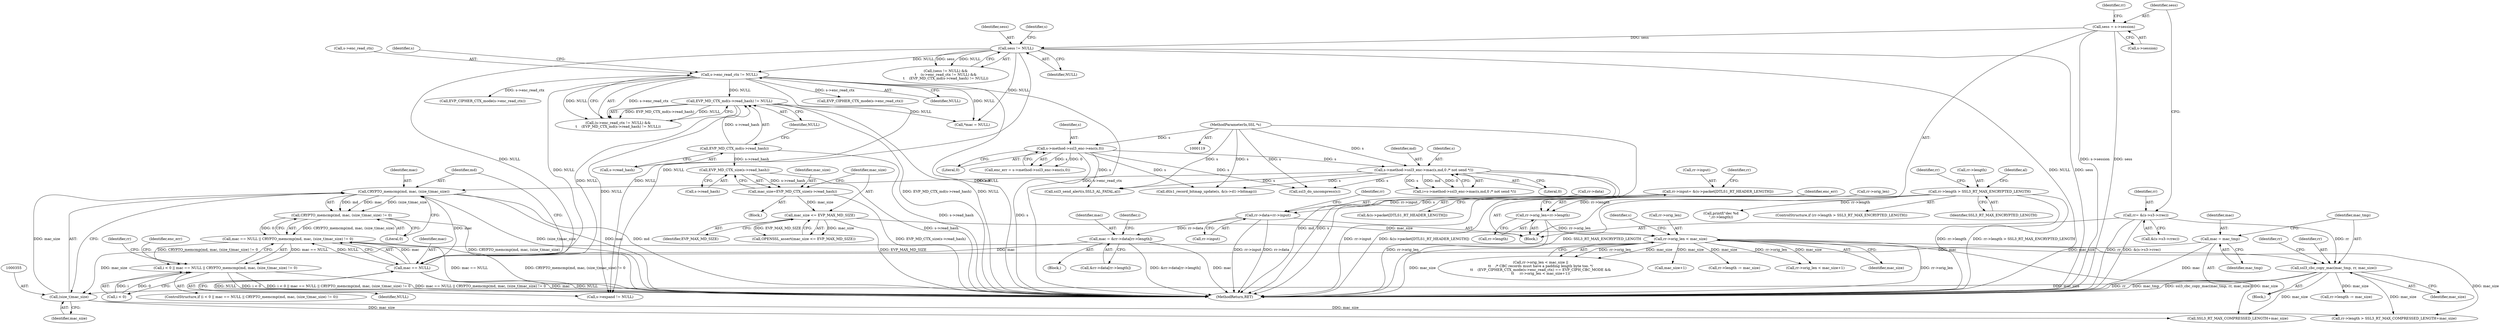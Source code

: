 digraph "0_openssl_103b171d8fc282ef435f8de9afbf7782e312961f_2@API" {
"1000351" [label="(Call,CRYPTO_memcmp(md, mac, (size_t)mac_size))"];
"1000337" [label="(Call,s->method->ssl3_enc->mac(s,md,0 /* not send */))"];
"1000182" [label="(Call,s->method->ssl3_enc->enc(s,0))"];
"1000120" [label="(MethodParameterIn,SSL *s)"];
"1000347" [label="(Call,mac == NULL)"];
"1000325" [label="(Call,mac = &rr->data[rr->length])"];
"1000166" [label="(Call,rr->data=rr->input)"];
"1000142" [label="(Call,rr->input= &(s->packet[DTLS1_RT_HEADER_LENGTH]))"];
"1000306" [label="(Call,mac = mac_tmp)"];
"1000238" [label="(Call,sess != NULL)"];
"1000137" [label="(Call,sess = s->session)"];
"1000247" [label="(Call,EVP_MD_CTX_md(s->read_hash) != NULL)"];
"1000248" [label="(Call,EVP_MD_CTX_md(s->read_hash))"];
"1000242" [label="(Call,s->enc_read_ctx != NULL)"];
"1000354" [label="(Call,(size_t)mac_size)"];
"1000271" [label="(Call,rr->orig_len < mac_size)"];
"1000173" [label="(Call,rr->orig_len=rr->length)"];
"1000153" [label="(Call,rr->length > SSL3_RT_MAX_ENCRYPTED_LENGTH)"];
"1000266" [label="(Call,mac_size <= EVP_MAX_MD_SIZE)"];
"1000259" [label="(Call,mac_size=EVP_MD_CTX_size(s->read_hash))"];
"1000261" [label="(Call,EVP_MD_CTX_size(s->read_hash))"];
"1000309" [label="(Call,ssl3_cbc_copy_mac(mac_tmp, rr, mac_size))"];
"1000129" [label="(Call,rr= &(s->s3->rrec))"];
"1000350" [label="(Call,CRYPTO_memcmp(md, mac, (size_t)mac_size) != 0)"];
"1000346" [label="(Call,mac == NULL || CRYPTO_memcmp(md, mac, (size_t)mac_size) != 0)"];
"1000342" [label="(Call,i < 0 || mac == NULL || CRYPTO_memcmp(md, mac, (size_t)mac_size) != 0)"];
"1000283" [label="(Call,rr->orig_len < mac_size+1)"];
"1000465" [label="(MethodReturn,RET)"];
"1000177" [label="(Call,rr->length)"];
"1000241" [label="(Call,(s->enc_read_ctx != NULL) &&\n\t    (EVP_MD_CTX_md(s->read_hash) != NULL))"];
"1000275" [label="(Identifier,mac_size)"];
"1000359" [label="(Identifier,enc_err)"];
"1000137" [label="(Call,sess = s->session)"];
"1000252" [label="(Identifier,NULL)"];
"1000367" [label="(Call,SSL3_RT_MAX_COMPRESSED_LENGTH+mac_size)"];
"1000458" [label="(Call,ssl3_send_alert(s,SSL3_AL_FATAL,al))"];
"1000166" [label="(Call,rr->data=rr->input)"];
"1000357" [label="(Literal,0)"];
"1000335" [label="(Call,i=s->method->ssl3_enc->mac(s,md,0 /* not send */))"];
"1000250" [label="(Identifier,s)"];
"1000272" [label="(Call,rr->orig_len)"];
"1000129" [label="(Call,rr= &(s->s3->rrec))"];
"1000183" [label="(Identifier,s)"];
"1000201" [label="(Call,printf(\"dec %d\n\",rr->length))"];
"1000139" [label="(Call,s->session)"];
"1000260" [label="(Identifier,mac_size)"];
"1000175" [label="(Identifier,rr)"];
"1000180" [label="(Call,enc_err = s->method->ssl3_enc->enc(s,0))"];
"1000312" [label="(Identifier,mac_size)"];
"1000268" [label="(Identifier,EVP_MAX_MD_SIZE)"];
"1000325" [label="(Call,mac = &rr->data[rr->length])"];
"1000308" [label="(Identifier,mac_tmp)"];
"1000246" [label="(Identifier,NULL)"];
"1000181" [label="(Identifier,enc_err)"];
"1000131" [label="(Call,&(s->s3->rrec))"];
"1000270" [label="(Call,rr->orig_len < mac_size ||\n\t\t    /* CBC records must have a padding length byte too. */\n\t\t    (EVP_CIPHER_CTX_mode(s->enc_read_ctx) == EVP_CIPH_CBC_MODE &&\n\t\t     rr->orig_len < mac_size+1))"];
"1000339" [label="(Identifier,md)"];
"1000173" [label="(Call,rr->orig_len=rr->length)"];
"1000336" [label="(Identifier,i)"];
"1000265" [label="(Call,OPENSSL_assert(mac_size <= EVP_MAX_MD_SIZE))"];
"1000168" [label="(Identifier,rr)"];
"1000152" [label="(ControlStructure,if (rr->length > SSL3_RT_MAX_ENCRYPTED_LENGTH))"];
"1000253" [label="(Block,)"];
"1000120" [label="(MethodParameterIn,SSL *s)"];
"1000261" [label="(Call,EVP_MD_CTX_size(s->read_hash))"];
"1000327" [label="(Call,&rr->data[rr->length])"];
"1000138" [label="(Identifier,sess)"];
"1000157" [label="(Identifier,SSL3_RT_MAX_ENCRYPTED_LENGTH)"];
"1000341" [label="(ControlStructure,if (i < 0 || mac == NULL || CRYPTO_memcmp(md, mac, (size_t)mac_size) != 0))"];
"1000144" [label="(Identifier,rr)"];
"1000259" [label="(Call,mac_size=EVP_MD_CTX_size(s->read_hash))"];
"1000306" [label="(Call,mac = mac_tmp)"];
"1000352" [label="(Identifier,md)"];
"1000242" [label="(Call,s->enc_read_ctx != NULL)"];
"1000326" [label="(Identifier,mac)"];
"1000153" [label="(Call,rr->length > SSL3_RT_MAX_ENCRYPTED_LENGTH)"];
"1000350" [label="(Call,CRYPTO_memcmp(md, mac, (size_t)mac_size) != 0)"];
"1000300" [label="(Call,EVP_CIPHER_CTX_mode(s->enc_read_ctx))"];
"1000287" [label="(Call,mac_size+1)"];
"1000154" [label="(Call,rr->length)"];
"1000305" [label="(Block,)"];
"1000143" [label="(Call,rr->input)"];
"1000267" [label="(Identifier,mac_size)"];
"1000184" [label="(Literal,0)"];
"1000309" [label="(Call,ssl3_cbc_copy_mac(mac_tmp, rr, mac_size))"];
"1000343" [label="(Call,i < 0)"];
"1000342" [label="(Call,i < 0 || mac == NULL || CRYPTO_memcmp(md, mac, (size_t)mac_size) != 0)"];
"1000155" [label="(Identifier,rr)"];
"1000337" [label="(Call,s->method->ssl3_enc->mac(s,md,0 /* not send */))"];
"1000447" [label="(Call,dtls1_record_bitmap_update(s, &(s->d1->bitmap)))"];
"1000142" [label="(Call,rr->input= &(s->packet[DTLS1_RT_HEADER_LENGTH]))"];
"1000266" [label="(Call,mac_size <= EVP_MAX_MD_SIZE)"];
"1000240" [label="(Identifier,NULL)"];
"1000315" [label="(Identifier,rr)"];
"1000248" [label="(Call,EVP_MD_CTX_md(s->read_hash))"];
"1000244" [label="(Identifier,s)"];
"1000363" [label="(Call,rr->length > SSL3_RT_MAX_COMPRESSED_LENGTH+mac_size)"];
"1000170" [label="(Call,rr->input)"];
"1000146" [label="(Call,&(s->packet[DTLS1_RT_HEADER_LENGTH]))"];
"1000351" [label="(Call,CRYPTO_memcmp(md, mac, (size_t)mac_size))"];
"1000121" [label="(Block,)"];
"1000346" [label="(Call,mac == NULL || CRYPTO_memcmp(md, mac, (size_t)mac_size) != 0)"];
"1000349" [label="(Identifier,NULL)"];
"1000271" [label="(Call,rr->orig_len < mac_size)"];
"1000238" [label="(Call,sess != NULL)"];
"1000365" [label="(Identifier,rr)"];
"1000391" [label="(Call,s->expand != NULL)"];
"1000320" [label="(Call,rr->length -= mac_size)"];
"1000347" [label="(Call,mac == NULL)"];
"1000262" [label="(Call,s->read_hash)"];
"1000255" [label="(Call,*mac = NULL)"];
"1000338" [label="(Identifier,s)"];
"1000239" [label="(Identifier,sess)"];
"1000280" [label="(Identifier,s)"];
"1000348" [label="(Identifier,mac)"];
"1000313" [label="(Call,rr->length -= mac_size)"];
"1000247" [label="(Call,EVP_MD_CTX_md(s->read_hash) != NULL)"];
"1000354" [label="(Call,(size_t)mac_size)"];
"1000182" [label="(Call,s->method->ssl3_enc->enc(s,0))"];
"1000174" [label="(Call,rr->orig_len)"];
"1000311" [label="(Identifier,rr)"];
"1000130" [label="(Identifier,rr)"];
"1000249" [label="(Call,s->read_hash)"];
"1000413" [label="(Call,ssl3_do_uncompress(s))"];
"1000356" [label="(Identifier,mac_size)"];
"1000237" [label="(Call,(sess != NULL) &&\n\t    (s->enc_read_ctx != NULL) &&\n\t    (EVP_MD_CTX_md(s->read_hash) != NULL))"];
"1000319" [label="(Block,)"];
"1000243" [label="(Call,s->enc_read_ctx)"];
"1000340" [label="(Literal,0)"];
"1000278" [label="(Call,EVP_CIPHER_CTX_mode(s->enc_read_ctx))"];
"1000353" [label="(Identifier,mac)"];
"1000307" [label="(Identifier,mac)"];
"1000160" [label="(Identifier,al)"];
"1000167" [label="(Call,rr->data)"];
"1000310" [label="(Identifier,mac_tmp)"];
"1000351" -> "1000350"  [label="AST: "];
"1000351" -> "1000354"  [label="CFG: "];
"1000352" -> "1000351"  [label="AST: "];
"1000353" -> "1000351"  [label="AST: "];
"1000354" -> "1000351"  [label="AST: "];
"1000357" -> "1000351"  [label="CFG: "];
"1000351" -> "1000465"  [label="DDG: mac"];
"1000351" -> "1000465"  [label="DDG: md"];
"1000351" -> "1000465"  [label="DDG: (size_t)mac_size"];
"1000351" -> "1000350"  [label="DDG: md"];
"1000351" -> "1000350"  [label="DDG: mac"];
"1000351" -> "1000350"  [label="DDG: (size_t)mac_size"];
"1000337" -> "1000351"  [label="DDG: md"];
"1000347" -> "1000351"  [label="DDG: mac"];
"1000354" -> "1000351"  [label="DDG: mac_size"];
"1000337" -> "1000335"  [label="AST: "];
"1000337" -> "1000340"  [label="CFG: "];
"1000338" -> "1000337"  [label="AST: "];
"1000339" -> "1000337"  [label="AST: "];
"1000340" -> "1000337"  [label="AST: "];
"1000335" -> "1000337"  [label="CFG: "];
"1000337" -> "1000465"  [label="DDG: md"];
"1000337" -> "1000465"  [label="DDG: s"];
"1000337" -> "1000335"  [label="DDG: s"];
"1000337" -> "1000335"  [label="DDG: md"];
"1000337" -> "1000335"  [label="DDG: 0"];
"1000182" -> "1000337"  [label="DDG: s"];
"1000120" -> "1000337"  [label="DDG: s"];
"1000337" -> "1000413"  [label="DDG: s"];
"1000337" -> "1000447"  [label="DDG: s"];
"1000337" -> "1000458"  [label="DDG: s"];
"1000182" -> "1000180"  [label="AST: "];
"1000182" -> "1000184"  [label="CFG: "];
"1000183" -> "1000182"  [label="AST: "];
"1000184" -> "1000182"  [label="AST: "];
"1000180" -> "1000182"  [label="CFG: "];
"1000182" -> "1000465"  [label="DDG: s"];
"1000182" -> "1000180"  [label="DDG: s"];
"1000182" -> "1000180"  [label="DDG: 0"];
"1000120" -> "1000182"  [label="DDG: s"];
"1000182" -> "1000413"  [label="DDG: s"];
"1000182" -> "1000447"  [label="DDG: s"];
"1000182" -> "1000458"  [label="DDG: s"];
"1000120" -> "1000119"  [label="AST: "];
"1000120" -> "1000465"  [label="DDG: s"];
"1000120" -> "1000413"  [label="DDG: s"];
"1000120" -> "1000447"  [label="DDG: s"];
"1000120" -> "1000458"  [label="DDG: s"];
"1000347" -> "1000346"  [label="AST: "];
"1000347" -> "1000349"  [label="CFG: "];
"1000348" -> "1000347"  [label="AST: "];
"1000349" -> "1000347"  [label="AST: "];
"1000352" -> "1000347"  [label="CFG: "];
"1000346" -> "1000347"  [label="CFG: "];
"1000347" -> "1000465"  [label="DDG: NULL"];
"1000347" -> "1000465"  [label="DDG: mac"];
"1000347" -> "1000346"  [label="DDG: mac"];
"1000347" -> "1000346"  [label="DDG: NULL"];
"1000325" -> "1000347"  [label="DDG: mac"];
"1000306" -> "1000347"  [label="DDG: mac"];
"1000238" -> "1000347"  [label="DDG: NULL"];
"1000247" -> "1000347"  [label="DDG: NULL"];
"1000242" -> "1000347"  [label="DDG: NULL"];
"1000347" -> "1000391"  [label="DDG: NULL"];
"1000325" -> "1000319"  [label="AST: "];
"1000325" -> "1000327"  [label="CFG: "];
"1000326" -> "1000325"  [label="AST: "];
"1000327" -> "1000325"  [label="AST: "];
"1000336" -> "1000325"  [label="CFG: "];
"1000325" -> "1000465"  [label="DDG: mac"];
"1000325" -> "1000465"  [label="DDG: &rr->data[rr->length]"];
"1000166" -> "1000325"  [label="DDG: rr->data"];
"1000166" -> "1000121"  [label="AST: "];
"1000166" -> "1000170"  [label="CFG: "];
"1000167" -> "1000166"  [label="AST: "];
"1000170" -> "1000166"  [label="AST: "];
"1000175" -> "1000166"  [label="CFG: "];
"1000166" -> "1000465"  [label="DDG: rr->data"];
"1000166" -> "1000465"  [label="DDG: rr->input"];
"1000142" -> "1000166"  [label="DDG: rr->input"];
"1000142" -> "1000121"  [label="AST: "];
"1000142" -> "1000146"  [label="CFG: "];
"1000143" -> "1000142"  [label="AST: "];
"1000146" -> "1000142"  [label="AST: "];
"1000155" -> "1000142"  [label="CFG: "];
"1000142" -> "1000465"  [label="DDG: rr->input"];
"1000142" -> "1000465"  [label="DDG: &(s->packet[DTLS1_RT_HEADER_LENGTH])"];
"1000306" -> "1000305"  [label="AST: "];
"1000306" -> "1000308"  [label="CFG: "];
"1000307" -> "1000306"  [label="AST: "];
"1000308" -> "1000306"  [label="AST: "];
"1000310" -> "1000306"  [label="CFG: "];
"1000306" -> "1000465"  [label="DDG: mac"];
"1000238" -> "1000237"  [label="AST: "];
"1000238" -> "1000240"  [label="CFG: "];
"1000239" -> "1000238"  [label="AST: "];
"1000240" -> "1000238"  [label="AST: "];
"1000244" -> "1000238"  [label="CFG: "];
"1000237" -> "1000238"  [label="CFG: "];
"1000238" -> "1000465"  [label="DDG: sess"];
"1000238" -> "1000465"  [label="DDG: NULL"];
"1000238" -> "1000237"  [label="DDG: sess"];
"1000238" -> "1000237"  [label="DDG: NULL"];
"1000137" -> "1000238"  [label="DDG: sess"];
"1000238" -> "1000242"  [label="DDG: NULL"];
"1000238" -> "1000255"  [label="DDG: NULL"];
"1000238" -> "1000391"  [label="DDG: NULL"];
"1000137" -> "1000121"  [label="AST: "];
"1000137" -> "1000139"  [label="CFG: "];
"1000138" -> "1000137"  [label="AST: "];
"1000139" -> "1000137"  [label="AST: "];
"1000144" -> "1000137"  [label="CFG: "];
"1000137" -> "1000465"  [label="DDG: s->session"];
"1000137" -> "1000465"  [label="DDG: sess"];
"1000247" -> "1000241"  [label="AST: "];
"1000247" -> "1000252"  [label="CFG: "];
"1000248" -> "1000247"  [label="AST: "];
"1000252" -> "1000247"  [label="AST: "];
"1000241" -> "1000247"  [label="CFG: "];
"1000247" -> "1000465"  [label="DDG: EVP_MD_CTX_md(s->read_hash)"];
"1000247" -> "1000465"  [label="DDG: NULL"];
"1000247" -> "1000241"  [label="DDG: EVP_MD_CTX_md(s->read_hash)"];
"1000247" -> "1000241"  [label="DDG: NULL"];
"1000248" -> "1000247"  [label="DDG: s->read_hash"];
"1000242" -> "1000247"  [label="DDG: NULL"];
"1000247" -> "1000255"  [label="DDG: NULL"];
"1000247" -> "1000391"  [label="DDG: NULL"];
"1000248" -> "1000249"  [label="CFG: "];
"1000249" -> "1000248"  [label="AST: "];
"1000252" -> "1000248"  [label="CFG: "];
"1000248" -> "1000465"  [label="DDG: s->read_hash"];
"1000248" -> "1000261"  [label="DDG: s->read_hash"];
"1000242" -> "1000241"  [label="AST: "];
"1000242" -> "1000246"  [label="CFG: "];
"1000243" -> "1000242"  [label="AST: "];
"1000246" -> "1000242"  [label="AST: "];
"1000250" -> "1000242"  [label="CFG: "];
"1000241" -> "1000242"  [label="CFG: "];
"1000242" -> "1000465"  [label="DDG: NULL"];
"1000242" -> "1000465"  [label="DDG: s->enc_read_ctx"];
"1000242" -> "1000241"  [label="DDG: s->enc_read_ctx"];
"1000242" -> "1000241"  [label="DDG: NULL"];
"1000242" -> "1000255"  [label="DDG: NULL"];
"1000242" -> "1000278"  [label="DDG: s->enc_read_ctx"];
"1000242" -> "1000300"  [label="DDG: s->enc_read_ctx"];
"1000242" -> "1000391"  [label="DDG: NULL"];
"1000354" -> "1000356"  [label="CFG: "];
"1000355" -> "1000354"  [label="AST: "];
"1000356" -> "1000354"  [label="AST: "];
"1000271" -> "1000354"  [label="DDG: mac_size"];
"1000309" -> "1000354"  [label="DDG: mac_size"];
"1000354" -> "1000363"  [label="DDG: mac_size"];
"1000354" -> "1000367"  [label="DDG: mac_size"];
"1000271" -> "1000270"  [label="AST: "];
"1000271" -> "1000275"  [label="CFG: "];
"1000272" -> "1000271"  [label="AST: "];
"1000275" -> "1000271"  [label="AST: "];
"1000280" -> "1000271"  [label="CFG: "];
"1000270" -> "1000271"  [label="CFG: "];
"1000271" -> "1000465"  [label="DDG: mac_size"];
"1000271" -> "1000465"  [label="DDG: rr->orig_len"];
"1000271" -> "1000270"  [label="DDG: rr->orig_len"];
"1000271" -> "1000270"  [label="DDG: mac_size"];
"1000173" -> "1000271"  [label="DDG: rr->orig_len"];
"1000266" -> "1000271"  [label="DDG: mac_size"];
"1000271" -> "1000283"  [label="DDG: rr->orig_len"];
"1000271" -> "1000283"  [label="DDG: mac_size"];
"1000271" -> "1000287"  [label="DDG: mac_size"];
"1000271" -> "1000309"  [label="DDG: mac_size"];
"1000271" -> "1000320"  [label="DDG: mac_size"];
"1000271" -> "1000363"  [label="DDG: mac_size"];
"1000271" -> "1000367"  [label="DDG: mac_size"];
"1000173" -> "1000121"  [label="AST: "];
"1000173" -> "1000177"  [label="CFG: "];
"1000174" -> "1000173"  [label="AST: "];
"1000177" -> "1000173"  [label="AST: "];
"1000181" -> "1000173"  [label="CFG: "];
"1000173" -> "1000465"  [label="DDG: rr->orig_len"];
"1000153" -> "1000173"  [label="DDG: rr->length"];
"1000153" -> "1000152"  [label="AST: "];
"1000153" -> "1000157"  [label="CFG: "];
"1000154" -> "1000153"  [label="AST: "];
"1000157" -> "1000153"  [label="AST: "];
"1000160" -> "1000153"  [label="CFG: "];
"1000168" -> "1000153"  [label="CFG: "];
"1000153" -> "1000465"  [label="DDG: SSL3_RT_MAX_ENCRYPTED_LENGTH"];
"1000153" -> "1000465"  [label="DDG: rr->length > SSL3_RT_MAX_ENCRYPTED_LENGTH"];
"1000153" -> "1000465"  [label="DDG: rr->length"];
"1000153" -> "1000201"  [label="DDG: rr->length"];
"1000266" -> "1000265"  [label="AST: "];
"1000266" -> "1000268"  [label="CFG: "];
"1000267" -> "1000266"  [label="AST: "];
"1000268" -> "1000266"  [label="AST: "];
"1000265" -> "1000266"  [label="CFG: "];
"1000266" -> "1000465"  [label="DDG: EVP_MAX_MD_SIZE"];
"1000266" -> "1000265"  [label="DDG: mac_size"];
"1000266" -> "1000265"  [label="DDG: EVP_MAX_MD_SIZE"];
"1000259" -> "1000266"  [label="DDG: mac_size"];
"1000259" -> "1000253"  [label="AST: "];
"1000259" -> "1000261"  [label="CFG: "];
"1000260" -> "1000259"  [label="AST: "];
"1000261" -> "1000259"  [label="AST: "];
"1000267" -> "1000259"  [label="CFG: "];
"1000259" -> "1000465"  [label="DDG: EVP_MD_CTX_size(s->read_hash)"];
"1000261" -> "1000259"  [label="DDG: s->read_hash"];
"1000261" -> "1000262"  [label="CFG: "];
"1000262" -> "1000261"  [label="AST: "];
"1000261" -> "1000465"  [label="DDG: s->read_hash"];
"1000309" -> "1000305"  [label="AST: "];
"1000309" -> "1000312"  [label="CFG: "];
"1000310" -> "1000309"  [label="AST: "];
"1000311" -> "1000309"  [label="AST: "];
"1000312" -> "1000309"  [label="AST: "];
"1000315" -> "1000309"  [label="CFG: "];
"1000309" -> "1000465"  [label="DDG: mac_tmp"];
"1000309" -> "1000465"  [label="DDG: ssl3_cbc_copy_mac(mac_tmp, rr, mac_size)"];
"1000309" -> "1000465"  [label="DDG: rr"];
"1000129" -> "1000309"  [label="DDG: rr"];
"1000309" -> "1000313"  [label="DDG: mac_size"];
"1000309" -> "1000363"  [label="DDG: mac_size"];
"1000309" -> "1000367"  [label="DDG: mac_size"];
"1000129" -> "1000121"  [label="AST: "];
"1000129" -> "1000131"  [label="CFG: "];
"1000130" -> "1000129"  [label="AST: "];
"1000131" -> "1000129"  [label="AST: "];
"1000138" -> "1000129"  [label="CFG: "];
"1000129" -> "1000465"  [label="DDG: rr"];
"1000129" -> "1000465"  [label="DDG: &(s->s3->rrec)"];
"1000350" -> "1000346"  [label="AST: "];
"1000350" -> "1000357"  [label="CFG: "];
"1000357" -> "1000350"  [label="AST: "];
"1000346" -> "1000350"  [label="CFG: "];
"1000350" -> "1000465"  [label="DDG: CRYPTO_memcmp(md, mac, (size_t)mac_size)"];
"1000350" -> "1000346"  [label="DDG: CRYPTO_memcmp(md, mac, (size_t)mac_size)"];
"1000350" -> "1000346"  [label="DDG: 0"];
"1000346" -> "1000342"  [label="AST: "];
"1000342" -> "1000346"  [label="CFG: "];
"1000346" -> "1000465"  [label="DDG: mac == NULL"];
"1000346" -> "1000465"  [label="DDG: CRYPTO_memcmp(md, mac, (size_t)mac_size) != 0"];
"1000346" -> "1000342"  [label="DDG: mac == NULL"];
"1000346" -> "1000342"  [label="DDG: CRYPTO_memcmp(md, mac, (size_t)mac_size) != 0"];
"1000342" -> "1000341"  [label="AST: "];
"1000342" -> "1000343"  [label="CFG: "];
"1000343" -> "1000342"  [label="AST: "];
"1000359" -> "1000342"  [label="CFG: "];
"1000365" -> "1000342"  [label="CFG: "];
"1000342" -> "1000465"  [label="DDG: i < 0"];
"1000342" -> "1000465"  [label="DDG: i < 0 || mac == NULL || CRYPTO_memcmp(md, mac, (size_t)mac_size) != 0"];
"1000342" -> "1000465"  [label="DDG: mac == NULL || CRYPTO_memcmp(md, mac, (size_t)mac_size) != 0"];
"1000343" -> "1000342"  [label="DDG: i"];
"1000343" -> "1000342"  [label="DDG: 0"];
}
